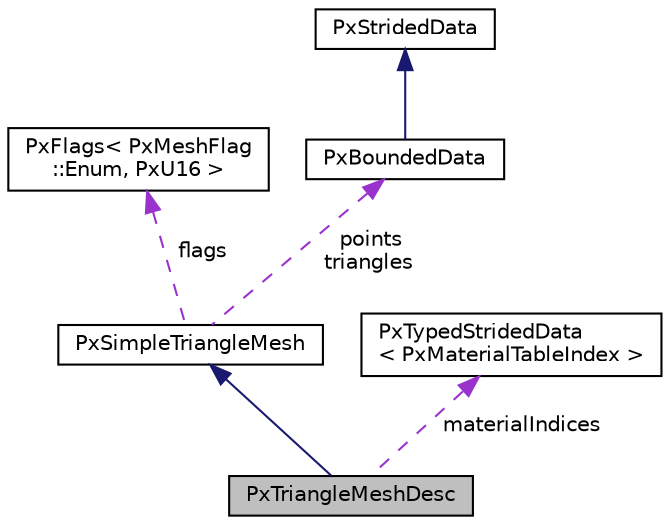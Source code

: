 digraph "PxTriangleMeshDesc"
{
  edge [fontname="Helvetica",fontsize="10",labelfontname="Helvetica",labelfontsize="10"];
  node [fontname="Helvetica",fontsize="10",shape=record];
  Node2 [label="PxTriangleMeshDesc",height=0.2,width=0.4,color="black", fillcolor="grey75", style="filled", fontcolor="black"];
  Node3 -> Node2 [dir="back",color="midnightblue",fontsize="10",style="solid",fontname="Helvetica"];
  Node3 [label="PxSimpleTriangleMesh",height=0.2,width=0.4,color="black", fillcolor="white", style="filled",URL="$classPxSimpleTriangleMesh.html",tooltip="A structure describing a triangle mesh. "];
  Node4 -> Node3 [dir="back",color="darkorchid3",fontsize="10",style="dashed",label=" flags" ,fontname="Helvetica"];
  Node4 [label="PxFlags\< PxMeshFlag\l::Enum, PxU16 \>",height=0.2,width=0.4,color="black", fillcolor="white", style="filled",URL="$classPxFlags.html"];
  Node5 -> Node3 [dir="back",color="darkorchid3",fontsize="10",style="dashed",label=" points\ntriangles" ,fontname="Helvetica"];
  Node5 [label="PxBoundedData",height=0.2,width=0.4,color="black", fillcolor="white", style="filled",URL="$structPxBoundedData.html"];
  Node6 -> Node5 [dir="back",color="midnightblue",fontsize="10",style="solid",fontname="Helvetica"];
  Node6 [label="PxStridedData",height=0.2,width=0.4,color="black", fillcolor="white", style="filled",URL="$structPxStridedData.html"];
  Node7 -> Node2 [dir="back",color="darkorchid3",fontsize="10",style="dashed",label=" materialIndices" ,fontname="Helvetica"];
  Node7 [label="PxTypedStridedData\l\< PxMaterialTableIndex \>",height=0.2,width=0.4,color="black", fillcolor="white", style="filled",URL="$structPxTypedStridedData.html"];
}
